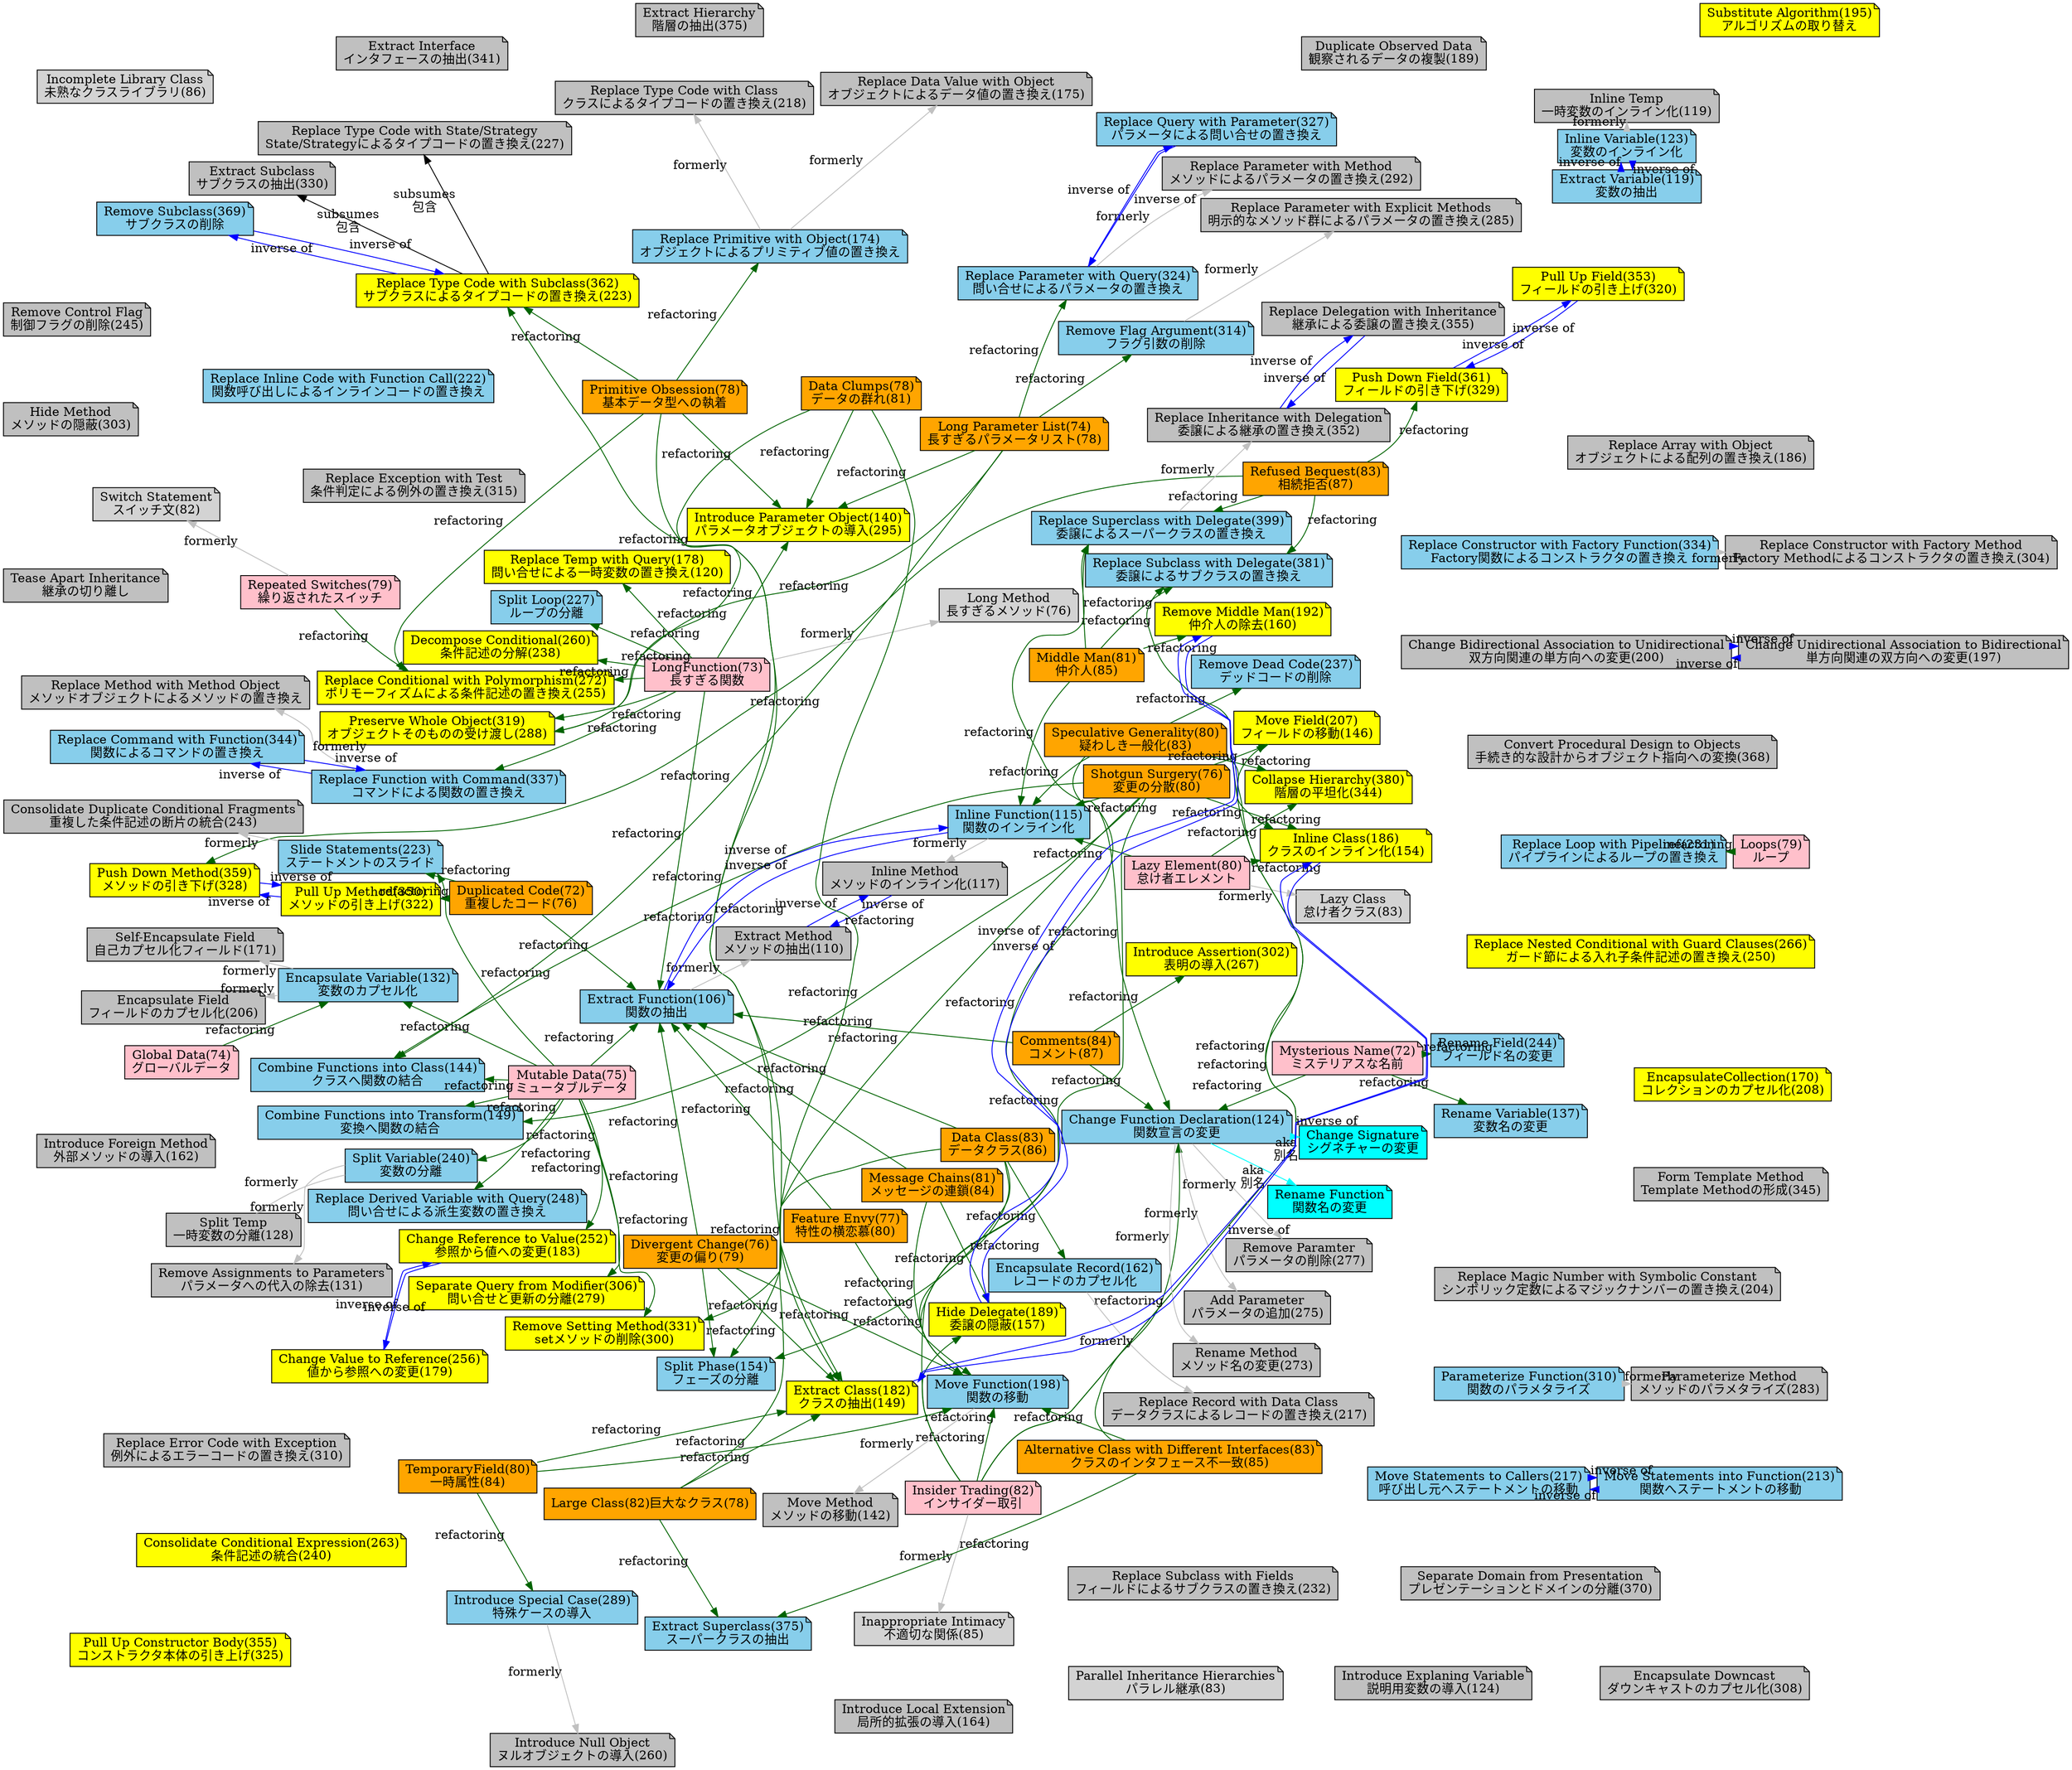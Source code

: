 digraph Refactoring2ndEdition {
    graph [
        charset="UTF-8";
        //layout=neato; overlap = false; splines = true;
        //layout=circo;
        //layout=fdp; overlap = false;
        layout=twopi; overlap = false; splines = true;
        //layout=dot; rankdir=LR;
    ];

    node [
        shape="note",
        style="filled",
        fillcolor="red",
    ];

    /* -------------------- */
    /* 1st Edition / Japanese */
    subgraph cluster_1 {
        label="1st Edition";

        // 第3章 : コードの不吉な臭い
        // P.76
        // DuplicatedCode;
        LongMethod[label="Long Method\n長すぎるメソッド(76)", fillcolor="lightgrey"];
        // P.78
        // LargeClass;
        // LongParameterList;
        // P.79
        // DivergentChange;
        // P.80
        // ShotgunSurgery;
        // FeatureEnvy;
        // P.81
        // DataClumps;
        // PrimitiveObsession;
        // P.82
        SwitchStatement[label="Switch Statement\nスイッチ文(82)", fillcolor="lightgrey"];
        // P.83
        ParallelInheritanceHierarchies[label="Parallel Inheritance Hierarchies\nパラレル継承(83)", fillcolor="lightgrey"];
        LazyClass[label="Lazy Class\n怠け者クラス(83)", fillcolor="lightgrey"];
        // SpeculativeGenerality;
        //P.84
        // TemporaryField;
        // MessageChains;
        // P.85
        // MiddleMan;
        InappropriateIntimacy[label="Inappropriate Intimacy\n不適切な関係(85)", fillcolor="lightgrey"];
        // AlternativeClasswithDifferentInterfaces;
        // P.86
        IncompleteLibraryClass[label="Incomplete Library Class\n未熟なクラスライブラリ(86)", fillcolor="lightgrey"];
        // DataClass;
        // P.87
        // RefusedBequest;
        // Comments;

        // 第6章 : メソッドの構成
        // P.110 replaced -> Extract Function
        ExtractMethod [label="Extract Method\nメソッドの抽出(110)", fillcolor="gray"];
        // P.117 replaced -> Inline Function
        InlineMethod [label="Inline Method\nメソッドのインライン化(117)", fillcolor="gray"];
        // P.119 replaced -> Inline Variable
        InlineTemp [label="Inline Temp\n一時変数のインライン化(119)", fillcolor="gray"];
        // P.120 kept
        // ReplaceTempwithQuery;
        // P.124 kept
        // Extract Variable;
        IntroduceExplaningVariable [label="Introduce Explaning Variable\n説明用変数の導入(124)", fillcolor="gray"];
        // P.128 replaced -> Split Variable
        // SplitTemporaryVariable;
        SplitTemp [label="Split Temp\n一時変数の分離(128)", fillcolor="gray"]
        // P.131 replaced -> Split Variable
        RemoveAssignmentstoParameters [label="Remove Assignments to Parameters\nパラメータへの代入の除去(131)", fillcolor="gray"];
        // P.135
        ReplaceMethodwithMethodObject [label="Replace Method with Method Object\nメソッドオブジェクトによるメソッドの置き換え", fillcolor="gray"];
        // P.139
        // SubstituteAlgorithm;

        // 第7章 : オブジェクト間での特性の移動
        // P.142
        MoveMethod [label="Move Method\nメソッドの移動(142)", fillcolor="gray"];
        // P.146
        // MoveField;
        // P.149
        // ExtractClass;
        // P.154
        // InlineClass;
        // P.157
        // HideDelegate;
        // P.160
        // RemoveMiddleMan;
        // P.162
        IntroduceForeignMethod [label="Introduce Foreign Method\n外部メソッドの導入(162)", fillcolor="gray"];
        // P.164
        IntroduceLocalExtension [label="Introduce Local Extension\n局所的拡張の導入(164)", fillcolor="gray"];

        // 第8章 : データの再編成
        // P.171
        SelfEncapsulateField [label="Self-Encapsulate Field\n自己カプセル化フィールド(171)", fillcolor="gray"];
        // P.175
        ReplaceDataValuewithObject [label="Replace Data Value with Object\nオブジェクトによるデータ値の置き換え(175)", fillcolor="gray"];
        // P.179
        // ChangeValuetoReference;
        // P.183
        // ChangeReferencetoValue;
        // P.186
        ReplaceArraywithObject [label="Replace Array with Object\nオブジェクトによる配列の置き換え(186)", fillcolor="gray"];
        // P.189
        DuplicateObservedData [label="Duplicate Observed Data\n観察されるデータの複製(189)", fillcolor="gray"];
        // P.197
        ChangeUnidirectionalAssociationtoBidirectional [label="Change Unidirectional Association to Bidirectional\n単方向関連の双方向への変更(197)", fillcolor="gray"];
        ChangeUnidirectionalAssociationtoBidirectional -> ChangeBidirectionalAssociationtoUnidirectional [label="inverse of", color="blue"];
        // P.200
        ChangeBidirectionalAssociationtoUnidirectional [label="Change Bidirectional Association to Unidirectional\n双方向関連の単方向への変更(200)", fillcolor="gray"];
        ChangeBidirectionalAssociationtoUnidirectional -> ChangeUnidirectionalAssociationtoBidirectional [label="inverse of", color="blue"];
        // P.204
        ReplaceMagicNumberwithSymbolicConstant [label="Replace Magic Number with Symbolic Constant\nシンボリック定数によるマジックナンバーの置き換え(204)", fillcolor="gray"];
        // P.206
        EncapsulateField [label="Encapsulate Field\nフィールドのカプセル化(206)", fillcolor="gray"];
        // P.208
        // EncapsulateCollection;
        // P.217
        ReplaceRecordwithDataClass [label="Replace Record with Data Class\nデータクラスによるレコードの置き換え(217)", fillcolor="gray"];
        // P.218
        ReplaceTypeCodewithClass [label="Replace Type Code with Class\nクラスによるタイプコードの置き換え(218)", fillcolor="gray"];
        // P.223
        //ReplaceTypeCodewithSubclasses;
        // P.227
        ReplaceTypeCodewithStateStrategy [label="Replace Type Code with State/Strategy\nState/Strategyによるタイプコードの置き換え(227)", fillcolor="gray"];
        // P.232
        ReplaceSubclasswithFields [label="Replace Subclass with Fields\nフィールドによるサブクラスの置き換え(232)", fillcolor="gray"];

        // 第9章 : 条件記述の単純化
        // P.238
        // DecomposeConditional;
        // P.240
        // ConsolidateConditionalExpression;
        // P.243
        ConsolidateDuplicateConditionalFragments [label="Consolidate Duplicate Conditional Fragments\n重複した条件記述の断片の統合(243)", fillcolor="gray"];
        // P.245
        RemoveControlFlag [label="Remove Control Flag\n制御フラグの削除(245)", fillcolor="gray"];
        // P.250
        // ReplaceNestedConditionalwithGuardClauses;
        // P.255
        // ReplaceConditionalwithPolymorphism;
        // P.260
        IntroduceNullObject [label="Introduce Null Object\nヌルオブジェクトの導入(260)", fillcolor="gray"];
        // P.267
        // IntroduceAssertion;

        // 第10章 : メソッド呼び出しの単純化
        // P.273
        RenameMethod [label="Rename Method\nメソッド名の変更(273)", fillcolor="gray"];
        // P.275
        AddParameter [label="Add Parameter\nパラメータの追加(275)", fillcolor="gray"];
        // P.277
        RemoveParameter [label="Remove Paramter\nパラメータの削除(277)", fillcolor="gray"];
        // P.279
        // SeparateQueryfromModifier;
        // P.283
        ParameterizeMethod [label="Parameterize Method\nメソッドのパラメタライズ(283)", fillcolor="gray"];
        // P.285
        ReplaceParameterwithExplicitMethods [label="Replace Parameter with Explicit Methods\n明示的なメソッド群によるパラメータの置き換え(285)", fillcolor="gray"];
        // P.288
        // PreserveWholeObject;
        // P.292
        ReplaceParameterwithMethod [label="Replace Parameter with Method\nメソッドによるパラメータの置き換え(292)", fillcolor="gray"];
        // P.295
        // IntroduceParameterObject;
        // P.300
        // RemoveSettingMethod;
        // P.303
        HideMethod [label="Hide Method\nメソッドの隠蔽(303)", fillcolor="gray"];
        // P.304
        ReplaceConstructorwithFactoryMethod [label="Replace Constructor with Factory Method\nFactory Methodによるコンストラクタの置き換え(304)", fillcolor="gray"];
        // P.308
        EncapsulateDowncast [label="Encapsulate Downcast\nダウンキャストのカプセル化(308)", fillcolor="gray"];
        // P.310
        ReplaceErrorCodewithException [label="Replace Error Code with Exception\n例外によるエラーコードの置き換え(310)", fillcolor="gray"];
        // P.315
        ReplaceExceptionwithTest [label="Replace Exception with Test\n条件判定による例外の置き換え(315)", fillcolor="gray"];

        // 第11章 : 継承の取り扱い
        // P.320
        // PullUpField;
        // P.322
        // PullUpMethod;
        // P.325
        // PullUpConstructorBody;
        // P.328
        // PushDownMethod;
        // P.329
        // PushDownField;
        // P.330
        ExtractSubclass [label="Extract Subclass\nサブクラスの抽出(330)", fillcolor="gray", pos="5,-1!"];
        // P.336
        ExtractSuperclass [label="Extract Superclass\nスーパークラスの抽出(336)", fillcolor="gray", pos="5,-2!"];
        // P.341
        ExtractInterface [label="Extract Interface\nインタフェースの抽出(341)", fillcolor="gray", pos="5,-3!"];
        // P.344
        // CollapseHierarchy;
        // P.345
        FormTemplateMethod [label="Form Template Method\nTemplate Methodの形成(345)", fillcolor="gray", pos="5,-4!"];
        // P.352
        ReplaceInheritancewithDelegation [label="Replace Inheritance with Delegation\n委譲による継承の置き換え(352)", fillcolor="gray", pos="5,-5!"];
        // P.355
        ReplaceDelegationwithInheritance [label="Replace Delegation with Inheritance\n継承による委譲の置き換え(355)", fillcolor="gray", pos="5,-6!"];

        // 第12章 : 大きなリファクタリング
        // P.362
        TeaseApartInheritance [label="Tease Apart Inheritance\n継承の切り離し", fillcolor="gray"];
        // P.368
        ConvertProceduralDesigntoObjects [label="Convert Procedural Design to Objects\n手続き的な設計からオブジェクト指向への変換(368)", fillcolor="gray"];
        // P.370
        SeparateDomainfromPresentation [label="Separate Domain from Presentation\nプレゼンテーションとドメインの分離(370)", fillcolor="gray"];
        // P.375
        ExtractHierarchy [label="Extract Hierarchy\n階層の抽出(375)", fillcolor="gray"];

    } // 1st end

    // 関連
    LongFunction -> LongMethod[label="formerly", color="grey"];
    LazyElement -> LazyClass[label="formerly", color="grey"];
    InsiderTrading -> InappropriateIntimacy[label="formerly", color="grey"];
    RepeatedSwitches -> SwitchStatement[label="formerly", color="grey"];

    ExtractMethod -> InlineMethod [label="inverse of", color="blue"];
    InlineMethod -> ExtractMethod [label="inverse of", color="blue"];
    ReplaceInheritancewithDelegation -> ReplaceDelegationwithInheritance [label="inverse of", color="blue"];
    ReplaceDelegationwithInheritance -> ReplaceInheritancewithDelegation [label="inverse of", color="blue"];

    /* -------------------- */
    /* 2nd Edition */
    subgraph cluster_2 {
        label="2nd Edition";

    // 2nd Bad Smell
        // 2nd P.72
        MysteriousName[label="Mysterious Name(72)\nミステリアスな名前", fillcolor="pink"];
        DuplicatedCode[label="Duplicated Code(72)\n重複したコード(76)", fillcolor="orange"];
        // 2nd P.73
        LongFunction[label="LongFunction(73)\n長すぎる関数", fillcolor="pink"];
        // 2nd P.74
        LongParameterList[label="Long Parameter List(74)\n長すぎるパラメータリスト(78)", fillcolor="orange"];
        GlobalData[label="Global Data(74)\nグローバルデータ", fillcolor="pink"];
        // 2nd P.75
        MutableData[label="Mutable Data(75)\nミュータブルデータ", fillcolor="pink"];
        // 2nd P.76
        DivergentChange[label="Divergent Change(76)\n変更の偏り(79)", fillcolor="orange"];
        ShotgunSurgery[label="Shotgun Surgery(76)\n変更の分散(80)", fillcolor="orange"];
        // 2nd P.77
        FeatureEnvy[label="Feature Envy(77)\n特性の横恋慕(80)", fillcolor="orange"];
        // 2nd P.78
        DataClumps[label="Data Clumps(78)\nデータの群れ(81)", fillcolor="orange"];
        PrimitiveObsession[label="Primitive Obsession(78)\n基本データ型への執着", fillcolor="orange"];
        // 2nd P.79
        RepeatedSwitches[label="Repeated Switches(79)\n繰り返されたスイッチ", fillcolor="pink"];
        Loops[label="Loops(79)\nループ", fillcolor="pink"];
        // 2nd P.80
        LazyElement[label="Lazy Element(80)\n怠け者エレメント", fillcolor="pink"];
        SpeculativeGenerality[label="Speculative Generality(80)\n疑わしき一般化(83)", fillcolor="orange"];
        TemporaryField[label="TemporaryField(80)\n一時属性(84)", fillcolor="orange"];
        // 2nd P.81
        MessageChains[label="Message Chains(81)\nメッセージの連鎖(84)", fillcolor="orange"];
        MiddleMan[label="Middle Man(81)\n仲介人(85)", fillcolor="orange"];
        // 2nd P.82
        InsiderTrading[label="Insider Trading(82)\nインサイダー取引", fillcolor="pink"];
        LargeClass[label="Large Class(82)\巨大なクラス(78)", fillcolor="orange"];
        // 2nd P.83
        AlternativeClasswithDifferentInterfaces[label="Alternative Class with Different Interfaces(83)\nクラスのインタフェース不一致(85)" fillcolor="orange"];
        DataClass[label="Data Class(83)\nデータクラス(86)", fillcolor="orange"];
        RefusedBequest[label="Refused Bequest(83)\n相続拒否(87)", fillcolor="orange"];
        // 2nd P.84
        Comments[label="Comments(84)\nコメント(87)", fillcolor="orange"];

    // 2nd Chapter 6 : A First Set of Refactorings
    subgraph cluster_2_6 {
        label="2nd Chapter 6";
        // 2nd P.106
        ExtractFunction [label="Extract Function(106)\n関数の抽出", fillcolor="skyblue", pos="0,-1!"];
        // 2nd P.115
        InlineFunction [label="Inline Function(115)\n関数のインライン化", fillcolor="skyblue", pos="0,-2!"];
        // 2nd P.119
        ExtractVariable [label="Extract Variable(119)\n変数の抽出", fillcolor="skyblue", pos="0,-3!"];
        // 2nd P.123
        InlineVariable [label="Inline Variable(123)\n変数のインライン化", fillcolor="skyblue", pos="0,-4!"];
        // 2nd P.124
        ChangeFunctionDeclaration [label="Change Function Declaration(124)\n関数宣言の変更", URL="https://refactoring.com/catalog/changeFunctionDeclaration.html", fillcolor="skyblue", pos="0,-5!"];
        RenameFunction [label="Rename Function\n関数名の変更", fillcolor="cyan", pos="3,-5!"];
        ChangeSignature [label="Change Signature\nシグネチャーの変更", fillcolor="cyan", pos="3,-6!"];
        // 2nd P.132
        EncapsulateVariable [label="Encapsulate Variable(132)\n変数のカプセル化", fillcolor="skyblue", pos="0,-6!"];
        // 2nd P.137
        RenameVariable [label="Rename Variable(137)\n変数名の変更", fillcolor="skyblue", pos="0,-7!"];
        // 2nd P.140
        IntroduceParameterObject [label="Introduce Parameter Object(140)\nパラメータオブジェクトの導入(295)", fillcolor="yellow", pos="0,-8!"];
        // 2nd P.144
        CombineFunctionsintoClass [label="Combine Functions into Class(144)\nクラスへ関数の結合", fillcolor="skyblue", pos="0,-9!"];
        // 2nd P.149
        CombineFunctionsintoTransform [label="Combine Functions into Transform(149)\n変換へ関数の結合", fillcolor="skyblue", pos="0,-10!"];
        // 2nd P.154
        SplitPhase [label="Split Phase(154)\nフェーズの分離", fillcolor="skyblue", pos="0,-11!"];
    }

    // 2nd Chapter 7 : Encapsulation
    subgraph cluster_2_7 {
        label="2nd Chapter 7";
        // 2nd P.162
        EncapsulateRecord [label="Encapsulate Record(162)\nレコードのカプセル化", fillcolor="skyblue", pos="0,-1!"];
        // 2nd P.170
        EncapsulateCollection [label="EncapsulateCollection(170)\nコレクションのカプセル化(208)", fillcolor="yellow", pos="0,-2!"];
        // 2nd P.174
        ReplacePrimitivewithObject [label="Replace Primitive with Object(174)\nオブジェクトによるプリミティブ値の置き換え", fillcolor="skyblue", pos="0,-3!"];
        // 2nd P.178
        ReplaceTempwithQuery [label="Replace Temp with Query(178)\n問い合せによる一時変数の置き換え(120)", fillcolor="yellow", pos="0,-4!"];
        // 2nd P.182
        ExtractClass [label="Extract Class(182)\nクラスの抽出(149)", fillcolor="yellow", pos="0,-5!"];
        // 2nd P.186
        InlineClass [label="Inline Class(186)\nクラスのインライン化(154)", fillcolor="yellow", pos="0,-6!"];
        // 2nd P.189
        HideDelegate [label="Hide Delegate(189)\n委譲の隠蔽(157)", fillcolor="yellow", pos="0,-7!"];
        // 2nd P.192
        RemoveMiddleMan [label="Remove Middle Man(192)\n仲介人の除去(160)", fillcolor="yellow", pos="0,-8!"];
        // 2nd P.195
        SubstituteAlgorithm [label="Substitute Algorithm(195)\nアルゴリズムの取り替え", fillcolor="yellow", pos="0,-9!"];
    }

    // 2nd Chapter 8 : Moving Features
    subgraph cluster_2_8 {
        label="2nd Chapter 8";
        // 2nd P.198
        MoveFunction [label="Move Function(198)\n関数の移動", fillcolor="skyblue", pos="0,-1!"];
        // 2nd P.207
        MoveField [label="Move Field(207)\nフィールドの移動(146)", fillcolor="yellow", pos="0,-2!"];
        // 2nd P.213
        MoveStatementsintoFunction [label="Move Statements into Function(213)\n 関数へステートメントの移動", fillcolor="skyblue", pos="0,-3!"];
        MoveStatementsintoFunction -> MoveStatementstoCallers [label="inverse of", color="blue"];
        // 2nd P.217
        MoveStatementstoCallers [label="Move Statements to Callers(217)\n呼び出し元へステートメントの移動", fillcolor="skyblue", pos="0,-4!"];
        MoveStatementstoCallers -> MoveStatementsintoFunction [label="inverse of", color="blue"];
        // 2nd P.222
        ReplaceInlineCodewithFunctionCall [label="Replace Inline Code with Function Call(222)\n関数呼び出しによるインラインコードの置き換え", fillcolor="skyblue", pos="0,-5!"];
        // 2nd P.223
        SlideStatements [label="Slide Statements(223)\nステートメントのスライド", fillcolor="skyblue", pos="0,-6!"];
        // 2nd P.227
        SplitLoop [label="Split Loop(227)\nループの分離", fillcolor="skyblue", pos="0,-7!"];
        // 2nd P.231
        ReplaceLoopwithPipeline [label="Replace Loop with Pipeline(231)\nパイプラインによるループの置き換え", fillcolor="skyblue", pos="0,-8!"];
        // 2nd P.237
        RemoveDeadCode [label="Remove Dead Code(237)\nデッドコードの削除", fillcolor="skyblue", pos="0,-9!"];
    }

    // 2nd Chapter 9 : Organizing Data
    subgraph cluster_2_9 {
        label="2nd Chapter 9";
        // 2nd P.240
        SplitVariable [label="Split Variable(240)\n変数の分離", fillcolor="skyblue", pos="0,-1!"];
        // 2nd P.244
        RenameField [label="Rename Field(244)\nフィールド名の変更", fillcolor="skyblue", pos="0,-2!"];
        // 2nd P.248
        ReplaceDerivedVariablewithQuery [label="Replace Derived Variable with Query(248)\n問い合せによる派生変数の置き換え", fillcolor="skyblue", pos="0,-3!"];
        // 2nd P.252
        ChangeReferencetoValue [label="Change Reference to Value(252)\n参照から値への変更(183)", fillcolor="yellow", pos="0,-4!"];
        ChangeReferencetoValue -> ChangeValuetoReference [label="inverse of", color="blue"];
        // 2nd P.256
        ChangeValuetoReference [label="Change Value to Reference(256)\n値から参照への変更(179)", fillcolor="yellow", pos="0,-5!"];
        ChangeValuetoReference -> ChangeReferencetoValue [label="inverse of", color="blue"];
    }

    // 2nd Chapter 10 : Simplifying Conditional Logic
    subgraph cluster_2_10 {
        label="2nd Chapter 10";
        // 2nd P.260
        DecomposeConditional [label="Decompose Conditional(260)\n条件記述の分解(238)", fillcolor="yellow", pos="0,-1!"];
        // 2nd P.263
        ConsolidateConditionalExpression [label="Consolidate Conditional Expression(263)\n条件記述の統合(240)", fillcolor="yellow", pos="0,-2!"];
        // 2nd P.266
        ReplaceNestedConditionalwithGuardClauses [label="Replace Nested Conditional with Guard Clauses(266)\nガード節による入れ子条件記述の置き換え(250)", fillcolor="yellow", pos="0,-3!"];
        // 2nd P.272
        ReplaceConditionalwithPolymorphism [label="Replace Conditional with Polymorphism(272)\nポリモーフィズムによる条件記述の置き換え(255)", fillcolor="yellow", pos="0,-4!"];
        // 2nd P.289
        IntroduceSpecialCase [label="Introduce Special Case(289)\n特殊ケースの導入", fillcolor="skyblue", pos="0,-5!"];
        // 2nd P.302
        IntroduceAssertion [label="Introduce Assertion(302)\n表明の導入(267)", fillcolor="yellow", pos="0,-6!"];
    }

    // 2nd Chapter 11 : Refactoring APIs
    subgraph cluster_2_11 {
        label="2nd Chapter 11";
        // 2nd P.306
        SeparateQueryfromModifier [label="Separate Query from Modifier(306)\n問い合せと更新の分離(279)", fillcolor="yellow"];
        // 2nd P.310
        ParameterizeFunction [label="Parameterize Function(310)\n関数のパラメタライズ", fillcolor="skyblue"];
        // 2nd P.314
        RemoveFlagArgument [label="Remove Flag Argument(314)\nフラグ引数の削除", fillcolor="skyblue"];
        // 2nd P.319
        PreserveWholeObject [label="Preserve Whole Object(319)\nオブジェクトそのものの受け渡し(288)", fillcolor="yellow"];
        // 2nd P.324
        ReplaceParameterwithQuery [label="Replace Parameter with Query(324)\n問い合せによるパラメータの置き換え", fillcolor="skyblue"];
        // 2nd P.327
        ReplaceQuerywithParameter [label="Replace Query with Parameter(327)\nパラメータによる問い合せの置き換え", fillcolor="skyblue"];
        // 2nd P.331
        RemoveSettingMethod [label="Remove Setting Method(331)\nsetメソッドの削除(300)", fillcolor="yellow"];
        // 2nd P.334
        ReplaceConstructorwithFactoryFunction [label="Replace Constructor with Factory Function(334)\nFactory関数によるコンストラクタの置き換え", fillcolor="skyblue"];
        // 2nd P.337
        ReplaceFunctionwithCommand [label="Replace Function with Command(337)\nコマンドによる関数の置き換え", fillcolor="skyblue"];
        // 2nd P.344
        ReplaceCommandwithFunction [label="Replace Command with Function(344)\n関数によるコマンドの置き換え", fillcolor="skyblue"];
    }

    // 2nd Chapter 12 : Dealing with Inheritance
    subgraph cluster_2_12 {
        label="2nd Chapter 12";
        // 2nd P.350
        PullUpMethod [label="Pull Up Method(350)\nメソッドの引き上げ(322)", fillcolor="yellow"];
        // 2nd P.353
        PullUpField [label="Pull Up Field(353)\nフィールドの引き上げ(320)", fillcolor="yellow"];
        // 2nd P.355
        PullUpConstructorBody [label="Pull Up Constructor Body(355)\nコンストラクタ本体の引き上げ(325)", fillcolor="yellow"];
        // 2nd P.359
        PushDownMethod [label="Push Down Method(359)\nメソッドの引き下げ(328)", fillcolor="yellow"];
        // 2nd P.361
        PushDownField [label="Push Down Field(361)\nフィールドの引き下げ(329)", fillcolor="yellow"];
        // 2nd P.362
        ReplaceTypeCodewithSubclasses [label="Replace Type Code with Subclass(362)\nサブクラスによるタイプコードの置き換え(223)", fillcolor="yellow"];
        // 2nd P.369
        RemoveSubclass [label="Remove Subclass(369)\nサブクラスの削除", fillcolor="skyblue"];
        // 2nd P.375
        ExtractSuperclass [label="Extract Superclass(375)\nスーパークラスの抽出", fillcolor="skyblue"];
        // 2nd P.380
        CollapseHierarchy [label="Collapse Hierarchy(380)\n階層の平坦化(344)", fillcolor="yellow"];
        // 2nd P.381
        ReplaceSubclasswithDelegate [label="Replace Subclass with Delegate(381)\n委譲によるサブクラスの置き換え", fillcolor="skyblue"];
        // 2nd P.399
        ReplaceSuperclasswithDelegate [label="Replace Superclass with Delegate(399)\n委譲によるスーパークラスの置き換え", fillcolor="skyblue"];
    }

    }   // 2nd end

    // 関連

    // 2nd P.83
    AlternativeClasswithDifferentInterfaces -> ChangeFunctionDeclaration[label="refactoring", color="darkgreen"];
    AlternativeClasswithDifferentInterfaces -> MoveFunction[label="refactoring", color="darkgreen"];
    AlternativeClasswithDifferentInterfaces -> ExtractSuperclass[label="refactoring", color="darkgreen"];
    DataClass -> EncapsulateRecord[label="refactoring", color="darkgreen"];
    DataClass -> RemoveSettingMethod[label="refactoring", color="darkgreen"];
    DataClass -> MoveFunction[label="refactoring", color="darkgreen"];
    DataClass -> ExtractFunction[label="refactoring", color="darkgreen"];
    DataClass -> SplitPhase[label="refactoring", color="darkgreen"];

    // 2nd P.84
    Comments -> ExtractFunction[label="refactoring", color="darkgreen"];
    Comments -> ChangeFunctionDeclaration[label="refactoring", color="darkgreen"];
    Comments -> IntroduceAssertion[label="refactoring", color="darkgreen"];

    // 2nd P.78
    DataClumps -> ExtractClass[label="refactoring", color="darkgreen"];
    DataClumps -> IntroduceParameterObject[label="refactoring", color="darkgreen"];
    DataClumps -> PreserveWholeObject[label="refactoring", color="darkgreen"];

    // 2nd P.76
    DivergentChange -> SplitPhase[label="refactoring", color="darkgreen"];
    DivergentChange -> MoveFunction[label="refactoring", color="darkgreen"];
    DivergentChange -> ExtractFunction[label="refactoring", color="darkgreen"];
    DivergentChange -> ExtractClass[label="refactoring", color="darkgreen"];

    // 2nd P.72
    DuplicatedCode -> ExtractFunction[label="refactoring", color="darkgreen"];
    DuplicatedCode -> SlideStatements[label="refactoring", color="darkgreen"];
    DuplicatedCode -> PullUpMethod[label="refactoring", color="darkgreen"];

    // 2nd P.77
    FeatureEnvy -> MoveFunction[label="refactoring", color="darkgreen"];
    FeatureEnvy -> ExtractFunction[label="refactoring", color="darkgreen"];

    // 2nd P.74
    GlobalData -> EncapsulateVariable[label="refactoring", color="darkgreen"];

    // 2nd P.82
    InsiderTrading -> MoveFunction[label="refactoring", color="darkgreen"];
    InsiderTrading -> MoveField[label="refactoring", color="darkgreen"];
    InsiderTrading -> HideDelegate[label="refactoring", color="darkgreen"];
    InsiderTrading -> ReplaceSubclasswithDelegate[label="refactoring", color="darkgreen"];
    InsiderTrading -> ReplaceSuperclasswithDelegate[label="refactoring", color="darkgreen"];

    // 2nd P.82
    LargeClass -> ExtractClass[label="refactoring", color="darkgreen"];
    LargeClass -> ExtractSuperclass[label="refactoring", color="darkgreen"];
    LargeClass -> ReplaceTypeCodewithSubclasses[label="refactoring", color="darkgreen"];

    // 2nd P.80
    LazyElement -> InlineFunction[label="refactoring", color="darkgreen"];
    LazyElement -> InlineClass[label="refactoring", color="darkgreen"];
    LazyElement -> CollapseHierarchy[label="refactoring", color="darkgreen"];

    // 2nd P.73
    LongFunction -> ExtractFunction[label="refactoring", color="darkgreen"];
    LongFunction -> ReplaceTempwithQuery[label="refactoring", color="darkgreen"];
    LongFunction -> IntroduceParameterObject[label="refactoring", color="darkgreen"];
    LongFunction -> PreserveWholeObject[label="refactoring", color="darkgreen"];
    LongFunction -> ReplaceFunctionwithCommand[label="refactoring", color="darkgreen"];
    LongFunction -> DecomposeConditional[label="refactoring", color="darkgreen"];
    LongFunction -> ReplaceConditionalwithPolymorphism[label="refactoring", color="darkgreen"];
    LongFunction -> SplitLoop[label="refactoring", color="darkgreen"];

    // 2nd P.74
    LongParameterList -> ReplaceParameterwithQuery[label="refactoring", color="darkgreen"];
    LongParameterList -> PreserveWholeObject[label="refactoring", color="darkgreen"];
    LongParameterList -> IntroduceParameterObject[label="refactoring", color="darkgreen"];
    LongParameterList -> RemoveFlagArgument[label="refactoring", color="darkgreen"];
    LongParameterList -> CombineFunctionsintoClass[label="refactoring", color="darkgreen"];

    // 2nd P.79
    Loops -> ReplaceLoopwithPipeline[label="refactoring", color="darkgreen"];

    // 2nd P.81
    MessageChains -> HideDelegate[label="refactoring", color="darkgreen"];
    MessageChains -> ExtractFunction[label="refactoring", color="darkgreen"];
    MessageChains -> MoveFunction[label="refactoring", color="darkgreen"];

    // 2nd P.81
    MiddleMan -> RemoveMiddleMan[label="refactoring", color="darkgreen"];
    MiddleMan -> InlineFunction[label="refactoring", color="darkgreen"];
    MiddleMan -> ReplaceSuperclasswithDelegate[label="refactoring", color="darkgreen"];
    MiddleMan -> ReplaceSubclasswithDelegate[label="refactoring", color="darkgreen"];

    // 2nd P.75
    MutableData -> EncapsulateVariable[label="refactoring", color="darkgreen"];
    MutableData -> SplitVariable[label="refactoring", color="darkgreen"];
    MutableData -> SlideStatements[label="refactoring", color="darkgreen"];
    MutableData -> ExtractFunction[label="refactoring", color="darkgreen"];
    MutableData -> SeparateQueryfromModifier[label="refactoring", color="darkgreen"];
    MutableData -> RemoveSettingMethod[label="refactoring", color="darkgreen"];
    MutableData -> ReplaceDerivedVariablewithQuery[label="refactoring", color="darkgreen"];
    MutableData -> CombineFunctionsintoClass[label="refactoring", color="darkgreen"];
    MutableData -> CombineFunctionsintoTransform[label="refactoring", color="darkgreen"];
    MutableData -> ChangeReferencetoValue[label="refactoring", color="darkgreen"];

    // 2nd P.72
    MysteriousName -> ChangeFunctionDeclaration[label="refactoring", color="darkgreen"];
    MysteriousName -> RenameVariable[label="refactoring", color="darkgreen"];
    MysteriousName -> RenameField[label="refactoring", color="darkgreen"];

    // 2nd P.78
    PrimitiveObsession -> ReplacePrimitivewithObject[label="refactoring", color="darkgreen"];
    PrimitiveObsession -> ReplaceTypeCodewithSubclasses[label="refactoring", color="darkgreen"];
    PrimitiveObsession -> ReplaceConditionalwithPolymorphism[label="refactoring", color="darkgreen"];
    PrimitiveObsession -> ExtractClass[label="refactoring", color="darkgreen"];
    PrimitiveObsession -> IntroduceParameterObject[label="refactoring", color="darkgreen"];

    // 2nd P.83
    RefusedBequest -> PushDownMethod[label="refactoring", color="darkgreen"];
    RefusedBequest -> PushDownField[label="refactoring", color="darkgreen"];
    RefusedBequest -> ReplaceSubclasswithDelegate[label="refactoring", color="darkgreen"];
    RefusedBequest -> ReplaceSuperclasswithDelegate[label="refactoring", color="darkgreen"];

    // 2nd P.79
    RepeatedSwitches -> ReplaceConditionalwithPolymorphism[label="refactoring", color="darkgreen"];

    // 2nd P.76
    ShotgunSurgery -> MoveFunction[label="refactoring", color="darkgreen"];
    ShotgunSurgery -> MoveField[label="refactoring", color="darkgreen"];
    ShotgunSurgery -> CombineFunctionsintoClass[label="refactoring", color="darkgreen"];
    ShotgunSurgery -> CombineFunctionsintoTransform[label="refactoring", color="darkgreen"];
    ShotgunSurgery -> SplitPhase[label="refactoring", color="darkgreen"];
    ShotgunSurgery -> InlineFunction[label="refactoring", color="darkgreen"];
    ShotgunSurgery -> InlineClass[label="refactoring", color="darkgreen"];

    // 2nd P.80
    SpeculativeGenerality -> CollapseHierarchy[label="refactoring", color="darkgreen"];
    SpeculativeGenerality -> InlineFunction[label="refactoring", color="darkgreen"];
    SpeculativeGenerality -> InlineClass[label="refactoring", color="darkgreen"];
    SpeculativeGenerality -> ChangeFunctionDeclaration[label="refactoring", color="darkgreen"];
    SpeculativeGenerality -> RemoveDeadCode[label="refactoring", color="darkgreen"];

    // 2nd P.80
    TemporaryField -> ExtractClass [label="refactoring", color="darkgreen"]
    TemporaryField -> MoveFunction [label="refactoring", color="darkgreen"];
    TemporaryField -> IntroduceSpecialCase [label="refactoring", color="darkgreen"];

    // 2nd P.106
    ExtractFunction -> ExtractMethod [label="formerly", color="gray"];
    ExtractFunction -> InlineFunction [label="inverse of", color="blue"];
    // 2nd P.115
    InlineFunction -> InlineMethod [label="formerly", color="gray"];
    InlineFunction -> ExtractFunction [label="inverse of", color="blue"];
    // 2nd P.119
    ExtractVariable -> InlineVariable [label="inverse of", color="blue"];
    // 2nd P.123
    InlineVariable -> InlineTemp [label="formerly", color="gray"];
    InlineVariable -> ExtractVariable [label="inverse of", color="blue"];
    // 2nd P.124
    ChangeFunctionDeclaration -> RenameFunction[label="aka\n別名", color="cyan"];
    ChangeFunctionDeclaration -> RenameMethod[label="formerly", color="gray"];
    ChangeFunctionDeclaration -> AddParameter[label="formerly", color="gray"];
    ChangeFunctionDeclaration -> RemoveParameter[label="formerly", color="gray"];
    ChangeFunctionDeclaration -> ChangeSignature[label="aka\n別名", color="cyan"];
    // 2nd P.132
    EncapsulateVariable -> SelfEncapsulateField [label="formerly", color="gray"];
    EncapsulateVariable -> EncapsulateField [label="formerly", color="gray"];
    // 2nd P.162
    EncapsulateRecord -> ReplaceRecordwithDataClass [label="formerly", color="gray"];
    // 2nd P.174
    ReplacePrimitivewithObject -> ReplaceDataValuewithObject [label="formerly", color="gray"];
    ReplacePrimitivewithObject -> ReplaceTypeCodewithClass [label="formerly", color="gray"];
    // 2nd P.182
    ExtractClass -> InlineClass [label="inverse of", color="blue"];
    // 2nd P.186
    InlineClass -> ExtractClass [label="inverse of", color="blue"];
    // 2nd P.189
    HideDelegate -> RemoveMiddleMan [label="inverse of", color="blue"];
    // 2nd P.192
    RemoveMiddleMan -> HideDelegate [label="inverse of", color="blue"];
    // 2nd P.198
    MoveFunction -> MoveMethod [label="formerly", color="gray"];
    // 2nd P.223
    SlideStatements -> ConsolidateDuplicateConditionalFragments [label="formerly", color="gray"];
    // 2nd P.240
    SplitVariable -> RemoveAssignmentstoParameters [label="formerly", color="gray"]
    SplitVariable -> SplitTemp [label="formerly", color="gray"];
    // 2nd P.289
    IntroduceSpecialCase -> IntroduceNullObject [label="formerly", color="gray"];
    // 2nd P.310
    ParameterizeFunction -> ParameterizeMethod [label="formerly", color="gray"];
    // 2nd P.314
    RemoveFlagArgument -> ReplaceParameterwithExplicitMethods [label="formerly", color="gray"];
    // 2nd P.324
    ReplaceParameterwithQuery -> ReplaceParameterwithMethod [label="formerly", color="gray"];
    ReplaceParameterwithQuery -> ReplaceQuerywithParameter [label="inverse of", color="blue"];
    // 2nd P.327
    ReplaceQuerywithParameter -> ReplaceParameterwithQuery [label="inverse of", color="blue"];
    // 2nd P.334
    ReplaceConstructorwithFactoryFunction -> ReplaceConstructorwithFactoryMethod [label="formerly", color="gray"];
    // 2nd P.337
    ReplaceFunctionwithCommand -> ReplaceMethodwithMethodObject [label="formerly", color="gray"];
    ReplaceFunctionwithCommand -> ReplaceCommandwithFunction [label="inverse of", color="blue"];
    // 2nd P.344
    ReplaceCommandwithFunction -> ReplaceFunctionwithCommand [label="inverse of", color="blue"];
    // 2nd P.350
    PullUpMethod -> PushDownMethod [label="inverse of", color="blue"];
    // 2nd P.353
    PullUpField -> PushDownField [label="inverse of", color="blue"];
    // 2nd P.359
    PushDownMethod -> PullUpMethod [label="inverse of", color="blue"];
    // 2nd P.361
    PushDownField -> PullUpField [label="inverse of", color="blue"];
    // 2nd P.362
    ReplaceTypeCodewithSubclasses -> ReplaceTypeCodewithStateStrategy [label="subsumes\n包含"];
    ReplaceTypeCodewithSubclasses -> ExtractSubclass [label="subsumes\n包含"];
    ReplaceTypeCodewithSubclasses -> RemoveSubclass [label="inverse of", color="blue"];
    // 2nd P.369
    RemoveSubclass -> ReplaceTypeCodewithSubclasses [label="inverse of", color="blue"];
    // 2nd P.399
    ReplaceSuperclasswithDelegate -> ReplaceInheritancewithDelegation [label="formerly", color="gray"];

}